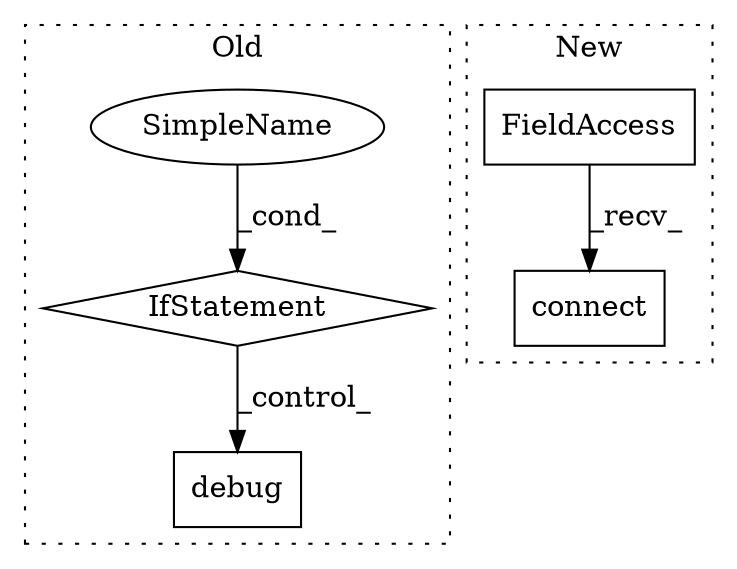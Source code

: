 digraph G {
subgraph cluster0 {
1 [label="debug" a="32" s="3836,3919" l="6,1" shape="box"];
4 [label="IfStatement" a="25" s="3279,3304" l="4,2" shape="diamond"];
5 [label="SimpleName" a="42" s="3283" l="21" shape="ellipse"];
label = "Old";
style="dotted";
}
subgraph cluster1 {
2 [label="connect" a="32" s="2147,2176" l="8,1" shape="box"];
3 [label="FieldAccess" a="22" s="2123" l="23" shape="box"];
label = "New";
style="dotted";
}
3 -> 2 [label="_recv_"];
4 -> 1 [label="_control_"];
5 -> 4 [label="_cond_"];
}